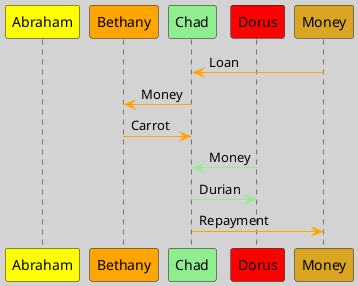 @startuml credit-C
skinparam BackgroundColor #lightgrey
participant "Abraham" as A #yellow
participant "Bethany" as B #orange
participant "Chad" as C #lightgreen
participant "Dorus" as D #red
participant "Money" as M #goldenrod
M -[#orange]> C: Loan
C -[#orange]> B: Money
B -[#orange]> C: Carrot
D -[#lightgreen]> C: Money
C -[#lightgreen]> D: Durian
C -[#orange]> M: Repayment
@enduml

